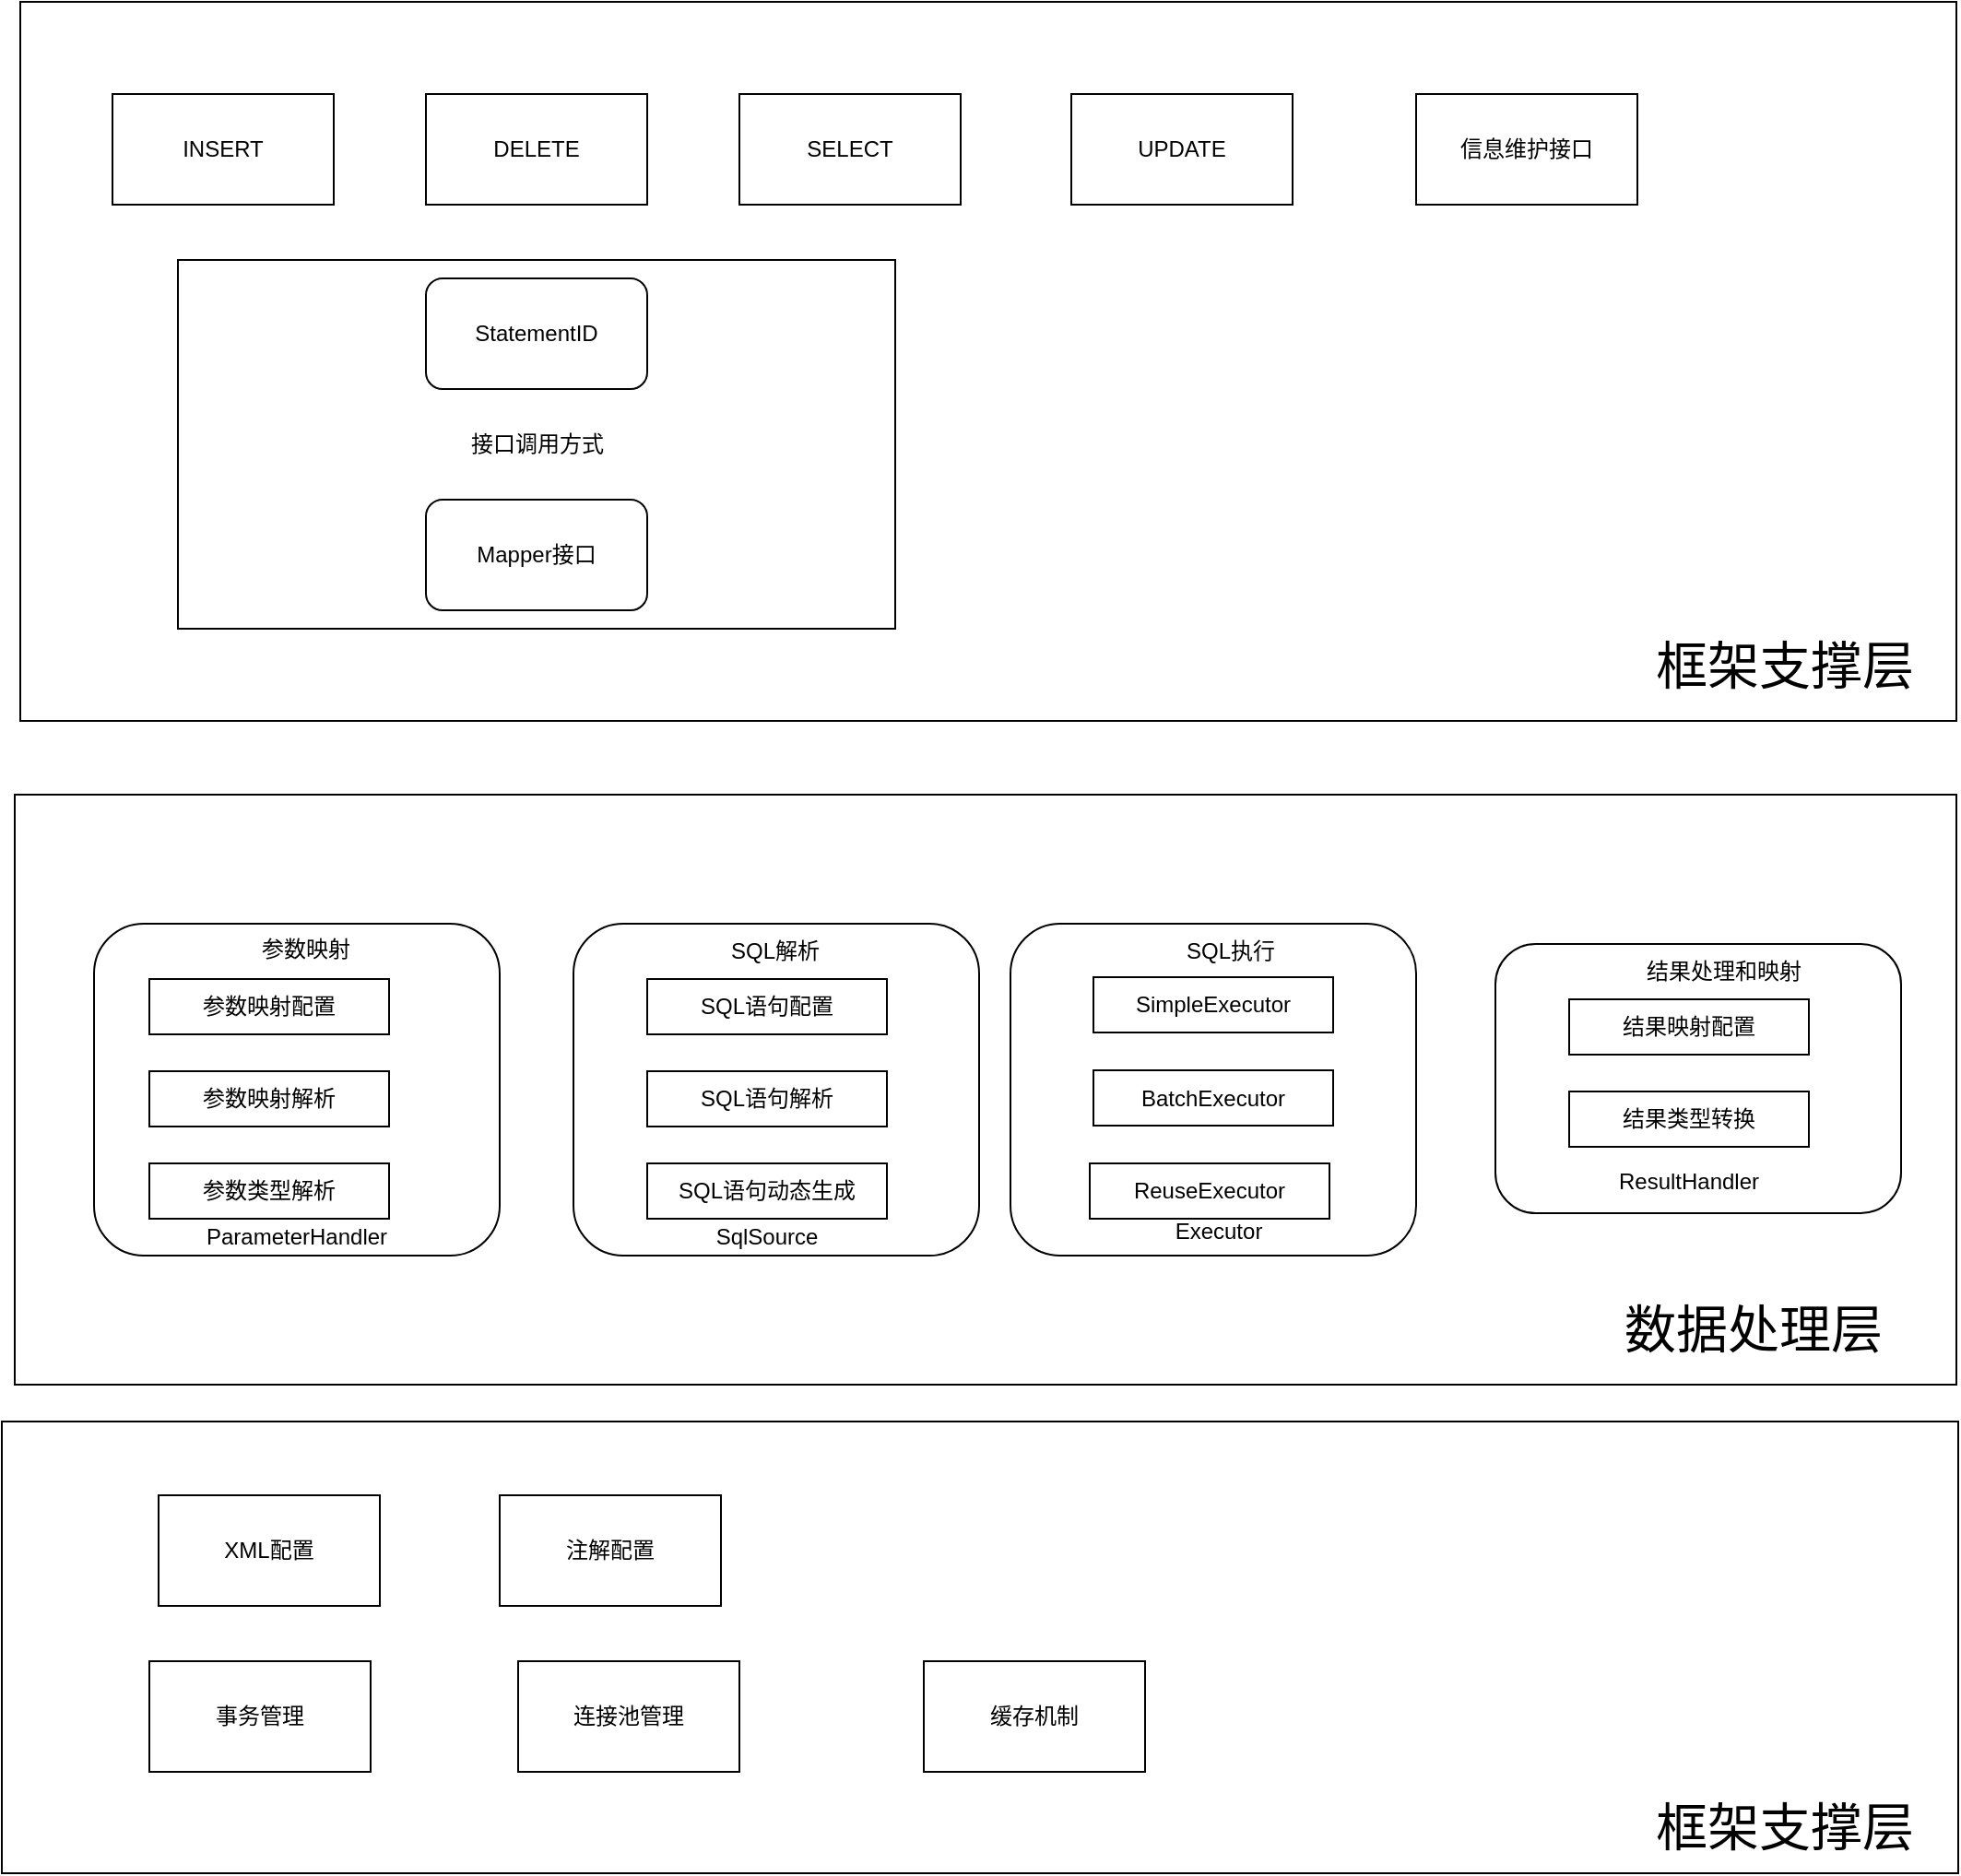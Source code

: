 <mxfile version="10.6.0" type="github"><diagram id="M-J2V9C9AaSpuchqhOcV" name="第 1 页"><mxGraphModel dx="2221" dy="764" grid="1" gridSize="10" guides="1" tooltips="1" connect="1" arrows="1" fold="1" page="1" pageScale="1" pageWidth="827" pageHeight="1169" math="0" shadow="0"><root><mxCell id="0"/><mxCell id="1" parent="0"/><mxCell id="v45CORPpVlxxxtgcbO88-2" value="" style="rounded=0;whiteSpace=wrap;html=1;" vertex="1" parent="1"><mxGeometry x="-30" y="60" width="1050" height="390" as="geometry"/></mxCell><mxCell id="v45CORPpVlxxxtgcbO88-11" value="接口调用方式" style="rounded=0;whiteSpace=wrap;html=1;" vertex="1" parent="1"><mxGeometry x="55.5" y="200" width="389" height="200" as="geometry"/></mxCell><mxCell id="v45CORPpVlxxxtgcbO88-1" value="" style="rounded=0;whiteSpace=wrap;html=1;" vertex="1" parent="1"><mxGeometry x="-40" y="830" width="1061" height="245" as="geometry"/></mxCell><mxCell id="v45CORPpVlxxxtgcbO88-3" value="" style="rounded=0;whiteSpace=wrap;html=1;" vertex="1" parent="1"><mxGeometry x="-33" y="490" width="1053" height="320" as="geometry"/></mxCell><mxCell id="v45CORPpVlxxxtgcbO88-4" value="INSERT" style="rounded=0;whiteSpace=wrap;html=1;" vertex="1" parent="1"><mxGeometry x="20" y="110" width="120" height="60" as="geometry"/></mxCell><mxCell id="v45CORPpVlxxxtgcbO88-5" value="DELETE" style="rounded=0;whiteSpace=wrap;html=1;" vertex="1" parent="1"><mxGeometry x="190" y="110" width="120" height="60" as="geometry"/></mxCell><mxCell id="v45CORPpVlxxxtgcbO88-6" value="SELECT" style="rounded=0;whiteSpace=wrap;html=1;" vertex="1" parent="1"><mxGeometry x="360" y="110" width="120" height="60" as="geometry"/></mxCell><mxCell id="v45CORPpVlxxxtgcbO88-7" value="UPDATE" style="rounded=0;whiteSpace=wrap;html=1;" vertex="1" parent="1"><mxGeometry x="540" y="110" width="120" height="60" as="geometry"/></mxCell><mxCell id="v45CORPpVlxxxtgcbO88-8" value="信息维护接口" style="rounded=0;whiteSpace=wrap;html=1;" vertex="1" parent="1"><mxGeometry x="727" y="110" width="120" height="60" as="geometry"/></mxCell><mxCell id="v45CORPpVlxxxtgcbO88-9" value="StatementID" style="rounded=1;whiteSpace=wrap;html=1;" vertex="1" parent="1"><mxGeometry x="190" y="210" width="120" height="60" as="geometry"/></mxCell><mxCell id="v45CORPpVlxxxtgcbO88-10" value="Mapper接口" style="rounded=1;whiteSpace=wrap;html=1;" vertex="1" parent="1"><mxGeometry x="190" y="330" width="120" height="60" as="geometry"/></mxCell><mxCell id="v45CORPpVlxxxtgcbO88-14" value="" style="rounded=1;whiteSpace=wrap;html=1;" vertex="1" parent="1"><mxGeometry x="10" y="560" width="220" height="180" as="geometry"/></mxCell><mxCell id="v45CORPpVlxxxtgcbO88-15" value="" style="rounded=1;whiteSpace=wrap;html=1;" vertex="1" parent="1"><mxGeometry x="270" y="560" width="220" height="180" as="geometry"/></mxCell><mxCell id="v45CORPpVlxxxtgcbO88-18" value="参数映射配置" style="rounded=0;whiteSpace=wrap;html=1;" vertex="1" parent="1"><mxGeometry x="40" y="590" width="130" height="30" as="geometry"/></mxCell><mxCell id="v45CORPpVlxxxtgcbO88-20" value="参数映射解析" style="rounded=0;whiteSpace=wrap;html=1;" vertex="1" parent="1"><mxGeometry x="40" y="640" width="130" height="30" as="geometry"/></mxCell><mxCell id="v45CORPpVlxxxtgcbO88-21" value="参数类型解析" style="rounded=0;whiteSpace=wrap;html=1;" vertex="1" parent="1"><mxGeometry x="40" y="690" width="130" height="30" as="geometry"/></mxCell><mxCell id="v45CORPpVlxxxtgcbO88-22" value="SQL语句配置" style="rounded=0;whiteSpace=wrap;html=1;" vertex="1" parent="1"><mxGeometry x="310" y="590" width="130" height="30" as="geometry"/></mxCell><mxCell id="v45CORPpVlxxxtgcbO88-23" value="SQL语句解析" style="rounded=0;whiteSpace=wrap;html=1;" vertex="1" parent="1"><mxGeometry x="310" y="640" width="130" height="30" as="geometry"/></mxCell><mxCell id="v45CORPpVlxxxtgcbO88-24" value="SQL语句动态生成" style="rounded=0;whiteSpace=wrap;html=1;" vertex="1" parent="1"><mxGeometry x="310" y="690" width="130" height="30" as="geometry"/></mxCell><mxCell id="v45CORPpVlxxxtgcbO88-25" value="" style="rounded=1;whiteSpace=wrap;html=1;" vertex="1" parent="1"><mxGeometry x="507" y="560" width="220" height="180" as="geometry"/></mxCell><mxCell id="v45CORPpVlxxxtgcbO88-26" value="SimpleExecutor" style="rounded=0;whiteSpace=wrap;html=1;" vertex="1" parent="1"><mxGeometry x="552" y="589" width="130" height="30" as="geometry"/></mxCell><mxCell id="v45CORPpVlxxxtgcbO88-27" value="BatchExecutor" style="rounded=0;whiteSpace=wrap;html=1;" vertex="1" parent="1"><mxGeometry x="552" y="639.5" width="130" height="30" as="geometry"/></mxCell><mxCell id="v45CORPpVlxxxtgcbO88-28" value="ReuseExecutor" style="rounded=0;whiteSpace=wrap;html=1;" vertex="1" parent="1"><mxGeometry x="550" y="690" width="130" height="30" as="geometry"/></mxCell><mxCell id="v45CORPpVlxxxtgcbO88-29" value="参数映射" style="text;html=1;strokeColor=none;fillColor=none;align=center;verticalAlign=middle;whiteSpace=wrap;rounded=0;" vertex="1" parent="1"><mxGeometry x="100" y="564" width="50" height="20" as="geometry"/></mxCell><mxCell id="v45CORPpVlxxxtgcbO88-30" value="SQL解析" style="text;html=1;strokeColor=none;fillColor=none;align=center;verticalAlign=middle;whiteSpace=wrap;rounded=0;" vertex="1" parent="1"><mxGeometry x="346" y="565" width="67" height="20" as="geometry"/></mxCell><mxCell id="v45CORPpVlxxxtgcbO88-31" value="SQL执行" style="text;html=1;strokeColor=none;fillColor=none;align=center;verticalAlign=middle;whiteSpace=wrap;rounded=0;" vertex="1" parent="1"><mxGeometry x="600" y="565" width="53" height="20" as="geometry"/></mxCell><mxCell id="v45CORPpVlxxxtgcbO88-32" value="" style="rounded=1;whiteSpace=wrap;html=1;" vertex="1" parent="1"><mxGeometry x="770" y="571" width="220" height="146" as="geometry"/></mxCell><mxCell id="v45CORPpVlxxxtgcbO88-33" value="结果映射配置" style="rounded=0;whiteSpace=wrap;html=1;" vertex="1" parent="1"><mxGeometry x="810" y="601" width="130" height="30" as="geometry"/></mxCell><mxCell id="v45CORPpVlxxxtgcbO88-34" value="结果类型转换" style="rounded=0;whiteSpace=wrap;html=1;" vertex="1" parent="1"><mxGeometry x="810" y="651" width="130" height="30" as="geometry"/></mxCell><mxCell id="v45CORPpVlxxxtgcbO88-36" value="结果处理和映射" style="text;html=1;strokeColor=none;fillColor=none;align=center;verticalAlign=middle;whiteSpace=wrap;rounded=0;" vertex="1" parent="1"><mxGeometry x="844" y="576" width="100" height="20" as="geometry"/></mxCell><mxCell id="v45CORPpVlxxxtgcbO88-39" value="ParameterHandler" style="text;html=1;strokeColor=none;fillColor=none;align=center;verticalAlign=middle;whiteSpace=wrap;rounded=0;" vertex="1" parent="1"><mxGeometry x="100" y="720" width="40" height="20" as="geometry"/></mxCell><mxCell id="v45CORPpVlxxxtgcbO88-40" value="SqlSource" style="text;html=1;strokeColor=none;fillColor=none;align=center;verticalAlign=middle;whiteSpace=wrap;rounded=0;" vertex="1" parent="1"><mxGeometry x="355" y="720" width="40" height="20" as="geometry"/></mxCell><mxCell id="v45CORPpVlxxxtgcbO88-41" value="Executor" style="text;html=1;strokeColor=none;fillColor=none;align=center;verticalAlign=middle;whiteSpace=wrap;rounded=0;" vertex="1" parent="1"><mxGeometry x="600" y="717" width="40" height="20" as="geometry"/></mxCell><mxCell id="v45CORPpVlxxxtgcbO88-42" value="ResultHandler" style="text;html=1;strokeColor=none;fillColor=none;align=center;verticalAlign=middle;whiteSpace=wrap;rounded=0;" vertex="1" parent="1"><mxGeometry x="855" y="690" width="40" height="20" as="geometry"/></mxCell><mxCell id="v45CORPpVlxxxtgcbO88-43" value="XML配置" style="rounded=0;whiteSpace=wrap;html=1;" vertex="1" parent="1"><mxGeometry x="45" y="870" width="120" height="60" as="geometry"/></mxCell><mxCell id="v45CORPpVlxxxtgcbO88-44" value="注解配置" style="rounded=0;whiteSpace=wrap;html=1;" vertex="1" parent="1"><mxGeometry x="230" y="870" width="120" height="60" as="geometry"/></mxCell><mxCell id="v45CORPpVlxxxtgcbO88-45" value="事务管理" style="rounded=0;whiteSpace=wrap;html=1;" vertex="1" parent="1"><mxGeometry x="40" y="960" width="120" height="60" as="geometry"/></mxCell><mxCell id="v45CORPpVlxxxtgcbO88-46" value="连接池管理" style="rounded=0;whiteSpace=wrap;html=1;" vertex="1" parent="1"><mxGeometry x="240" y="960" width="120" height="60" as="geometry"/></mxCell><mxCell id="v45CORPpVlxxxtgcbO88-47" value="缓存机制" style="rounded=0;whiteSpace=wrap;html=1;" vertex="1" parent="1"><mxGeometry x="460" y="960" width="120" height="60" as="geometry"/></mxCell><mxCell id="v45CORPpVlxxxtgcbO88-49" value="&lt;font style=&quot;font-size: 28px&quot;&gt;框架支撑层&lt;/font&gt;" style="text;html=1;strokeColor=none;fillColor=none;align=center;verticalAlign=middle;whiteSpace=wrap;rounded=0;" vertex="1" parent="1"><mxGeometry x="844" y="1040" width="166" height="20" as="geometry"/></mxCell><mxCell id="v45CORPpVlxxxtgcbO88-50" value="&lt;font style=&quot;font-size: 28px&quot;&gt;数据处理层&lt;/font&gt;" style="text;html=1;strokeColor=none;fillColor=none;align=center;verticalAlign=middle;whiteSpace=wrap;rounded=0;" vertex="1" parent="1"><mxGeometry x="827" y="770" width="166" height="20" as="geometry"/></mxCell><mxCell id="v45CORPpVlxxxtgcbO88-51" value="&lt;font style=&quot;font-size: 28px&quot;&gt;框架支撑层&lt;/font&gt;" style="text;html=1;strokeColor=none;fillColor=none;align=center;verticalAlign=middle;whiteSpace=wrap;rounded=0;" vertex="1" parent="1"><mxGeometry x="844" y="410" width="166" height="20" as="geometry"/></mxCell></root></mxGraphModel></diagram></mxfile>